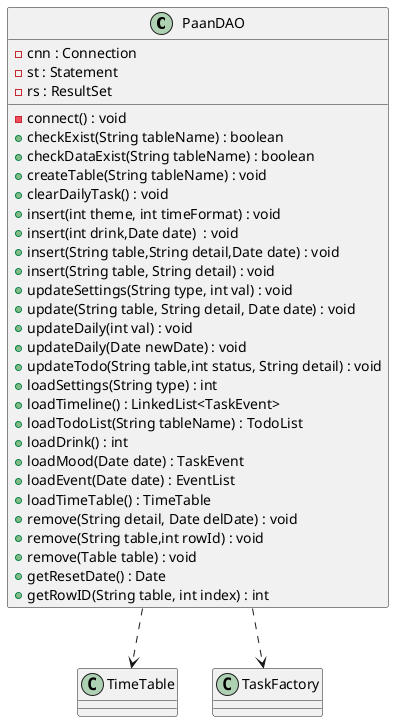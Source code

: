 @startuml

PaanDAO ..> TimeTable
PaanDAO ..> TaskFactory

class PaanDAO{
- cnn : Connection
- st : Statement
- rs : ResultSet
- connect() : void
+ checkExist(String tableName) : boolean
+ checkDataExist(String tableName) : boolean
+ createTable(String tableName) : void
+ clearDailyTask() : void
+  insert(int theme, int timeFormat) : void
+ insert(int drink,Date date)  : void
+ insert(String table,String detail,Date date) : void
+ insert(String table, String detail) : void
+ updateSettings(String type, int val) : void
+ update(String table, String detail, Date date) : void
+ updateDaily(int val) : void
+ updateDaily(Date newDate) : void
+ updateTodo(String table,int status, String detail) : void
+ loadSettings(String type) : int
+ loadTimeline() : LinkedList<TaskEvent>
+ loadTodoList(String tableName) : TodoList
+ loadDrink() : int
+ loadMood(Date date) : TaskEvent
+ loadEvent(Date date) : EventList
+ loadTimeTable() : TimeTable
+ remove(String detail, Date delDate) : void
+ remove(String table,int rowId) : void
+ remove(Table table) : void
+ getResetDate() : Date
+ getRowID(String table, int index) : int
}
@enduml
